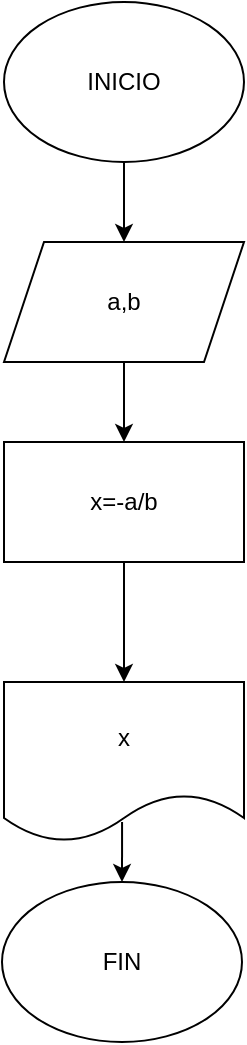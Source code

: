 <mxfile>
    <diagram id="5lnBZFyIRKzrdPBjJoAy" name="Página-1">
        <mxGraphModel dx="222" dy="470" grid="1" gridSize="10" guides="1" tooltips="1" connect="1" arrows="1" fold="1" page="1" pageScale="1" pageWidth="827" pageHeight="1169" math="0" shadow="0">
            <root>
                <mxCell id="0"/>
                <mxCell id="1" parent="0"/>
                <mxCell id="2" value="INICIO" style="ellipse;whiteSpace=wrap;html=1;" vertex="1" parent="1">
                    <mxGeometry x="60" y="10" width="120" height="80" as="geometry"/>
                </mxCell>
                <mxCell id="3" value="" style="endArrow=classic;html=1;" edge="1" parent="1" source="2" target="4">
                    <mxGeometry width="50" height="50" relative="1" as="geometry">
                        <mxPoint x="100" y="270" as="sourcePoint"/>
                        <mxPoint x="120" y="160" as="targetPoint"/>
                    </mxGeometry>
                </mxCell>
                <mxCell id="4" value="a,b" style="shape=parallelogram;perimeter=parallelogramPerimeter;whiteSpace=wrap;html=1;fixedSize=1;" vertex="1" parent="1">
                    <mxGeometry x="60" y="130" width="120" height="60" as="geometry"/>
                </mxCell>
                <mxCell id="5" value="" style="endArrow=classic;html=1;exitX=0.5;exitY=1;exitDx=0;exitDy=0;" edge="1" parent="1" source="4" target="6">
                    <mxGeometry width="50" height="50" relative="1" as="geometry">
                        <mxPoint x="100" y="270" as="sourcePoint"/>
                        <mxPoint x="120" y="240" as="targetPoint"/>
                    </mxGeometry>
                </mxCell>
                <mxCell id="6" value="x=-a/b" style="rounded=0;whiteSpace=wrap;html=1;" vertex="1" parent="1">
                    <mxGeometry x="60" y="230" width="120" height="60" as="geometry"/>
                </mxCell>
                <mxCell id="7" value="" style="endArrow=classic;html=1;exitX=0.5;exitY=1;exitDx=0;exitDy=0;" edge="1" parent="1" source="6">
                    <mxGeometry width="50" height="50" relative="1" as="geometry">
                        <mxPoint x="100" y="270" as="sourcePoint"/>
                        <mxPoint x="120" y="350" as="targetPoint"/>
                    </mxGeometry>
                </mxCell>
                <mxCell id="8" value="x" style="shape=document;whiteSpace=wrap;html=1;boundedLbl=1;" vertex="1" parent="1">
                    <mxGeometry x="60" y="350" width="120" height="80" as="geometry"/>
                </mxCell>
                <mxCell id="9" value="" style="endArrow=classic;html=1;exitX=0.492;exitY=0.875;exitDx=0;exitDy=0;exitPerimeter=0;" edge="1" parent="1" source="8" target="10">
                    <mxGeometry width="50" height="50" relative="1" as="geometry">
                        <mxPoint x="100" y="390" as="sourcePoint"/>
                        <mxPoint x="119" y="490" as="targetPoint"/>
                    </mxGeometry>
                </mxCell>
                <mxCell id="10" value="FIN" style="ellipse;whiteSpace=wrap;html=1;" vertex="1" parent="1">
                    <mxGeometry x="59" y="450" width="120" height="80" as="geometry"/>
                </mxCell>
            </root>
        </mxGraphModel>
    </diagram>
</mxfile>